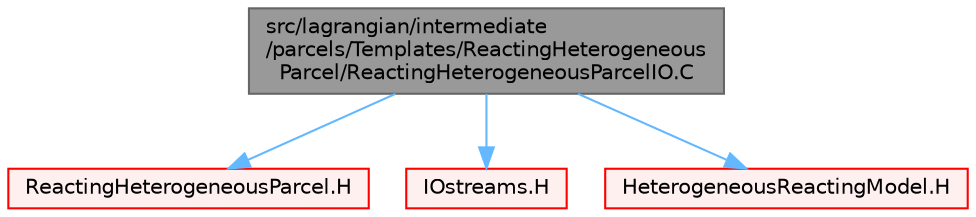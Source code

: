 digraph "src/lagrangian/intermediate/parcels/Templates/ReactingHeterogeneousParcel/ReactingHeterogeneousParcelIO.C"
{
 // LATEX_PDF_SIZE
  bgcolor="transparent";
  edge [fontname=Helvetica,fontsize=10,labelfontname=Helvetica,labelfontsize=10];
  node [fontname=Helvetica,fontsize=10,shape=box,height=0.2,width=0.4];
  Node1 [id="Node000001",label="src/lagrangian/intermediate\l/parcels/Templates/ReactingHeterogeneous\lParcel/ReactingHeterogeneousParcelIO.C",height=0.2,width=0.4,color="gray40", fillcolor="grey60", style="filled", fontcolor="black",tooltip=" "];
  Node1 -> Node2 [id="edge1_Node000001_Node000002",color="steelblue1",style="solid",tooltip=" "];
  Node2 [id="Node000002",label="ReactingHeterogeneousParcel.H",height=0.2,width=0.4,color="red", fillcolor="#FFF0F0", style="filled",URL="$ReactingHeterogeneousParcel_8H.html",tooltip=" "];
  Node1 -> Node137 [id="edge2_Node000001_Node000137",color="steelblue1",style="solid",tooltip=" "];
  Node137 [id="Node000137",label="IOstreams.H",height=0.2,width=0.4,color="red", fillcolor="#FFF0F0", style="filled",URL="$IOstreams_8H.html",tooltip="Useful combination of include files which define Sin, Sout and Serr and the use of IO streams general..."];
  Node1 -> Node141 [id="edge3_Node000001_Node000141",color="steelblue1",style="solid",tooltip=" "];
  Node141 [id="Node000141",label="HeterogeneousReactingModel.H",height=0.2,width=0.4,color="red", fillcolor="#FFF0F0", style="filled",URL="$HeterogeneousReactingModel_8H.html",tooltip=" "];
}
